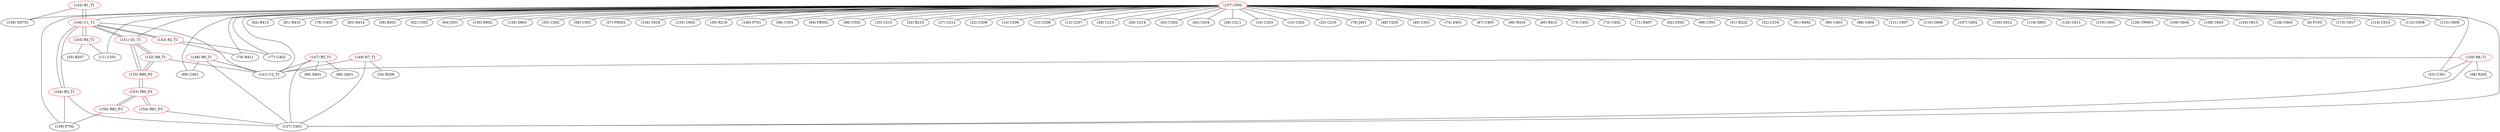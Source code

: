 graph {
	142 [label="(142) R1_T1" color=red]
	138 [label="(138) SH701"]
	146 [label="(146) U1_T1"]
	143 [label="(143) R2_T1" color=red]
	79 [label="(79) R411"]
	77 [label="(77) U402"]
	146 [label="(146) U1_T1"]
	144 [label="(144) R3_T1" color=red]
	137 [label="(137) U601"]
	139 [label="(139) P702"]
	146 [label="(146) U1_T1"]
	145 [label="(145) R4_T1" color=red]
	11 [label="(11) U201"]
	35 [label="(35) R207"]
	146 [label="(146) U1_T1"]
	146 [label="(146) U1_T1" color=red]
	141 [label="(141) U2_T1"]
	144 [label="(144) R3_T1"]
	143 [label="(143) R2_T1"]
	142 [label="(142) R1_T1"]
	151 [label="(151) Q1_T1"]
	145 [label="(145) R4_T1"]
	147 [label="(147) R5_T1" color=red]
	68 [label="(68) Q401"]
	137 [label="(137) U601"]
	69 [label="(69) R401"]
	141 [label="(141) U2_T1"]
	148 [label="(148) R6_T1" color=red]
	137 [label="(137) U601"]
	89 [label="(89) U401"]
	141 [label="(141) U2_T1"]
	149 [label="(149) R7_T1" color=red]
	34 [label="(34) R206"]
	137 [label="(137) U601"]
	141 [label="(141) U2_T1"]
	150 [label="(150) R8_T1" color=red]
	53 [label="(53) U301"]
	137 [label="(137) U601"]
	58 [label="(58) R302"]
	141 [label="(141) U2_T1"]
	151 [label="(151) Q1_T1" color=red]
	146 [label="(146) U1_T1"]
	155 [label="(155) R80_P3"]
	152 [label="(152) R9_T1"]
	152 [label="(152) R9_T1" color=red]
	141 [label="(141) U2_T1"]
	155 [label="(155) R80_P3"]
	151 [label="(151) Q1_T1"]
	153 [label="(153) T80_P3" color=red]
	154 [label="(154) R81_P3"]
	156 [label="(156) R82_P3"]
	155 [label="(155) R80_P3"]
	154 [label="(154) R81_P3" color=red]
	137 [label="(137) U601"]
	153 [label="(153) T80_P3"]
	155 [label="(155) R80_P3" color=red]
	152 [label="(152) R9_T1"]
	151 [label="(151) Q1_T1"]
	153 [label="(153) T80_P3"]
	156 [label="(156) R82_P3" color=red]
	139 [label="(139) P702"]
	153 [label="(153) T80_P3"]
	157 [label="(157) GND" color=red]
	82 [label="(82) R413"]
	81 [label="(81) R410"]
	79 [label="(79) R411"]
	78 [label="(78) U403"]
	138 [label="(138) SH701"]
	83 [label="(83) R414"]
	59 [label="(59) R301"]
	62 [label="(62) C303"]
	137 [label="(137) U601"]
	64 [label="(64) J301"]
	130 [label="(130) D602"]
	129 [label="(129) D601"]
	55 [label="(55) C302"]
	139 [label="(139) P702"]
	56 [label="(56) C301"]
	57 [label="(57) FB302"]
	53 [label="(53) U301"]
	134 [label="(134) C618"]
	133 [label="(133) U602"]
	30 [label="(30) R218"]
	140 [label="(140) P701"]
	96 [label="(96) U501"]
	94 [label="(94) FB502"]
	98 [label="(98) C502"]
	33 [label="(33) C215"]
	32 [label="(32) R219"]
	27 [label="(27) C212"]
	22 [label="(22) C209"]
	11 [label="(11) U201"]
	14 [label="(14) C206"]
	13 [label="(13) C208"]
	12 [label="(12) C207"]
	28 [label="(28) C213"]
	29 [label="(29) C214"]
	43 [label="(43) U202"]
	42 [label="(42) C204"]
	26 [label="(26) C211"]
	16 [label="(16) C203"]
	15 [label="(15) C202"]
	25 [label="(25) C210"]
	77 [label="(77) U402"]
	76 [label="(76) J401"]
	48 [label="(48) C205"]
	49 [label="(49) C201"]
	74 [label="(74) D401"]
	87 [label="(87) C405"]
	86 [label="(86) R416"]
	85 [label="(85) R415"]
	73 [label="(73) C401"]
	72 [label="(72) C402"]
	71 [label="(71) R407"]
	92 [label="(92) C503"]
	99 [label="(99) C501"]
	51 [label="(51) R222"]
	52 [label="(52) C216"]
	91 [label="(91) R402"]
	90 [label="(90) C403"]
	89 [label="(89) U401"]
	88 [label="(88) C404"]
	111 [label="(111) C607"]
	110 [label="(110) C606"]
	107 [label="(107) C602"]
	103 [label="(103) C612"]
	118 [label="(118) X601"]
	124 [label="(124) C611"]
	119 [label="(119) C601"]
	126 [label="(126) SW601"]
	109 [label="(109) C604"]
	108 [label="(108) C603"]
	104 [label="(104) C615"]
	128 [label="(128) C605"]
	9 [label="(9) P103"]
	115 [label="(115) C617"]
	114 [label="(114) C610"]
	112 [label="(112) C608"]
	113 [label="(113) C609"]
	146 [label="(146) U1_T1"]
	141 [label="(141) U2_T1"]
	151 [label="(151) Q1_T1"]
	142 -- 138
	142 -- 146
	143 -- 79
	143 -- 77
	143 -- 146
	144 -- 137
	144 -- 139
	144 -- 146
	145 -- 11
	145 -- 35
	145 -- 146
	146 -- 141
	146 -- 144
	146 -- 143
	146 -- 142
	146 -- 151
	146 -- 145
	147 -- 68
	147 -- 137
	147 -- 69
	147 -- 141
	148 -- 137
	148 -- 89
	148 -- 141
	149 -- 34
	149 -- 137
	149 -- 141
	150 -- 53
	150 -- 137
	150 -- 58
	150 -- 141
	151 -- 146
	151 -- 155
	151 -- 152
	152 -- 141
	152 -- 155
	152 -- 151
	153 -- 154
	153 -- 156
	153 -- 155
	154 -- 137
	154 -- 153
	155 -- 152
	155 -- 151
	155 -- 153
	156 -- 139
	156 -- 153
	157 -- 82
	157 -- 81
	157 -- 79
	157 -- 78
	157 -- 138
	157 -- 83
	157 -- 59
	157 -- 62
	157 -- 137
	157 -- 64
	157 -- 130
	157 -- 129
	157 -- 55
	157 -- 139
	157 -- 56
	157 -- 57
	157 -- 53
	157 -- 134
	157 -- 133
	157 -- 30
	157 -- 140
	157 -- 96
	157 -- 94
	157 -- 98
	157 -- 33
	157 -- 32
	157 -- 27
	157 -- 22
	157 -- 11
	157 -- 14
	157 -- 13
	157 -- 12
	157 -- 28
	157 -- 29
	157 -- 43
	157 -- 42
	157 -- 26
	157 -- 16
	157 -- 15
	157 -- 25
	157 -- 77
	157 -- 76
	157 -- 48
	157 -- 49
	157 -- 74
	157 -- 87
	157 -- 86
	157 -- 85
	157 -- 73
	157 -- 72
	157 -- 71
	157 -- 92
	157 -- 99
	157 -- 51
	157 -- 52
	157 -- 91
	157 -- 90
	157 -- 89
	157 -- 88
	157 -- 111
	157 -- 110
	157 -- 107
	157 -- 103
	157 -- 118
	157 -- 124
	157 -- 119
	157 -- 126
	157 -- 109
	157 -- 108
	157 -- 104
	157 -- 128
	157 -- 9
	157 -- 115
	157 -- 114
	157 -- 112
	157 -- 113
	157 -- 146
	157 -- 141
	157 -- 151
}